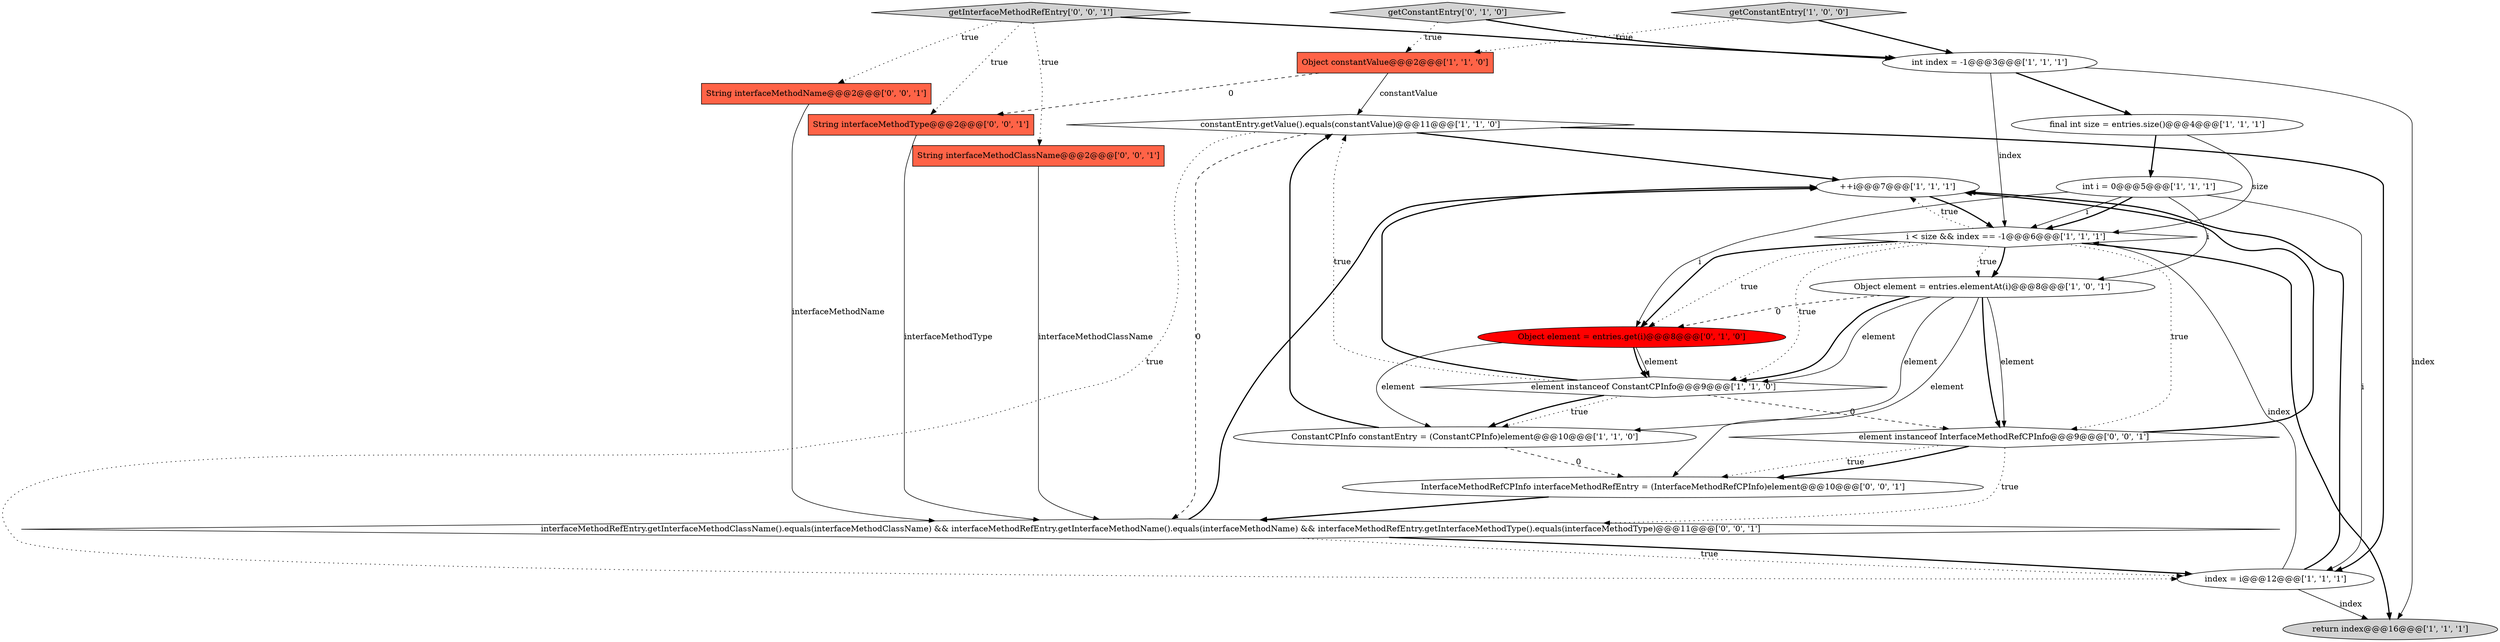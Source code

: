digraph {
9 [style = filled, label = "constantEntry.getValue().equals(constantValue)@@@11@@@['1', '1', '0']", fillcolor = white, shape = diamond image = "AAA0AAABBB1BBB"];
12 [style = filled, label = "getConstantEntry['1', '0', '0']", fillcolor = lightgray, shape = diamond image = "AAA0AAABBB1BBB"];
0 [style = filled, label = "int index = -1@@@3@@@['1', '1', '1']", fillcolor = white, shape = ellipse image = "AAA0AAABBB1BBB"];
3 [style = filled, label = "++i@@@7@@@['1', '1', '1']", fillcolor = white, shape = ellipse image = "AAA0AAABBB1BBB"];
19 [style = filled, label = "String interfaceMethodType@@@2@@@['0', '0', '1']", fillcolor = tomato, shape = box image = "AAA0AAABBB3BBB"];
16 [style = filled, label = "InterfaceMethodRefCPInfo interfaceMethodRefEntry = (InterfaceMethodRefCPInfo)element@@@10@@@['0', '0', '1']", fillcolor = white, shape = ellipse image = "AAA0AAABBB3BBB"];
18 [style = filled, label = "interfaceMethodRefEntry.getInterfaceMethodClassName().equals(interfaceMethodClassName) && interfaceMethodRefEntry.getInterfaceMethodName().equals(interfaceMethodName) && interfaceMethodRefEntry.getInterfaceMethodType().equals(interfaceMethodType)@@@11@@@['0', '0', '1']", fillcolor = white, shape = diamond image = "AAA0AAABBB3BBB"];
8 [style = filled, label = "element instanceof ConstantCPInfo@@@9@@@['1', '1', '0']", fillcolor = white, shape = diamond image = "AAA0AAABBB1BBB"];
4 [style = filled, label = "return index@@@16@@@['1', '1', '1']", fillcolor = lightgray, shape = ellipse image = "AAA0AAABBB1BBB"];
20 [style = filled, label = "element instanceof InterfaceMethodRefCPInfo@@@9@@@['0', '0', '1']", fillcolor = white, shape = diamond image = "AAA0AAABBB3BBB"];
6 [style = filled, label = "Object element = entries.elementAt(i)@@@8@@@['1', '0', '1']", fillcolor = white, shape = ellipse image = "AAA0AAABBB1BBB"];
10 [style = filled, label = "index = i@@@12@@@['1', '1', '1']", fillcolor = white, shape = ellipse image = "AAA0AAABBB1BBB"];
14 [style = filled, label = "getConstantEntry['0', '1', '0']", fillcolor = lightgray, shape = diamond image = "AAA0AAABBB2BBB"];
2 [style = filled, label = "i < size && index == -1@@@6@@@['1', '1', '1']", fillcolor = white, shape = diamond image = "AAA0AAABBB1BBB"];
13 [style = filled, label = "Object element = entries.get(i)@@@8@@@['0', '1', '0']", fillcolor = red, shape = ellipse image = "AAA1AAABBB2BBB"];
17 [style = filled, label = "String interfaceMethodName@@@2@@@['0', '0', '1']", fillcolor = tomato, shape = box image = "AAA0AAABBB3BBB"];
11 [style = filled, label = "ConstantCPInfo constantEntry = (ConstantCPInfo)element@@@10@@@['1', '1', '0']", fillcolor = white, shape = ellipse image = "AAA0AAABBB1BBB"];
5 [style = filled, label = "int i = 0@@@5@@@['1', '1', '1']", fillcolor = white, shape = ellipse image = "AAA0AAABBB1BBB"];
15 [style = filled, label = "String interfaceMethodClassName@@@2@@@['0', '0', '1']", fillcolor = tomato, shape = box image = "AAA0AAABBB3BBB"];
1 [style = filled, label = "Object constantValue@@@2@@@['1', '1', '0']", fillcolor = tomato, shape = box image = "AAA0AAABBB1BBB"];
21 [style = filled, label = "getInterfaceMethodRefEntry['0', '0', '1']", fillcolor = lightgray, shape = diamond image = "AAA0AAABBB3BBB"];
7 [style = filled, label = "final int size = entries.size()@@@4@@@['1', '1', '1']", fillcolor = white, shape = ellipse image = "AAA0AAABBB1BBB"];
2->3 [style = dotted, label="true"];
2->20 [style = dotted, label="true"];
18->3 [style = bold, label=""];
16->18 [style = bold, label=""];
13->8 [style = solid, label="element"];
21->0 [style = bold, label=""];
21->15 [style = dotted, label="true"];
15->18 [style = solid, label="interfaceMethodClassName"];
0->4 [style = solid, label="index"];
2->6 [style = bold, label=""];
11->16 [style = dashed, label="0"];
9->18 [style = dashed, label="0"];
5->2 [style = solid, label="i"];
0->2 [style = solid, label="index"];
8->3 [style = bold, label=""];
1->19 [style = dashed, label="0"];
8->20 [style = dashed, label="0"];
12->1 [style = dotted, label="true"];
10->3 [style = bold, label=""];
21->17 [style = dotted, label="true"];
20->3 [style = bold, label=""];
5->13 [style = solid, label="i"];
6->11 [style = solid, label="element"];
9->10 [style = bold, label=""];
11->9 [style = bold, label=""];
2->4 [style = bold, label=""];
12->0 [style = bold, label=""];
6->16 [style = solid, label="element"];
10->4 [style = solid, label="index"];
0->7 [style = bold, label=""];
2->13 [style = bold, label=""];
18->10 [style = dotted, label="true"];
1->9 [style = solid, label="constantValue"];
6->20 [style = bold, label=""];
5->2 [style = bold, label=""];
7->5 [style = bold, label=""];
10->2 [style = solid, label="index"];
7->2 [style = solid, label="size"];
20->16 [style = bold, label=""];
6->13 [style = dashed, label="0"];
3->2 [style = bold, label=""];
14->0 [style = bold, label=""];
18->10 [style = bold, label=""];
2->6 [style = dotted, label="true"];
21->19 [style = dotted, label="true"];
17->18 [style = solid, label="interfaceMethodName"];
6->8 [style = solid, label="element"];
6->20 [style = solid, label="element"];
6->8 [style = bold, label=""];
19->18 [style = solid, label="interfaceMethodType"];
20->18 [style = dotted, label="true"];
8->11 [style = dotted, label="true"];
9->3 [style = bold, label=""];
13->11 [style = solid, label="element"];
14->1 [style = dotted, label="true"];
8->9 [style = dotted, label="true"];
13->8 [style = bold, label=""];
9->10 [style = dotted, label="true"];
5->10 [style = solid, label="i"];
8->11 [style = bold, label=""];
5->6 [style = solid, label="i"];
2->13 [style = dotted, label="true"];
2->8 [style = dotted, label="true"];
20->16 [style = dotted, label="true"];
}
